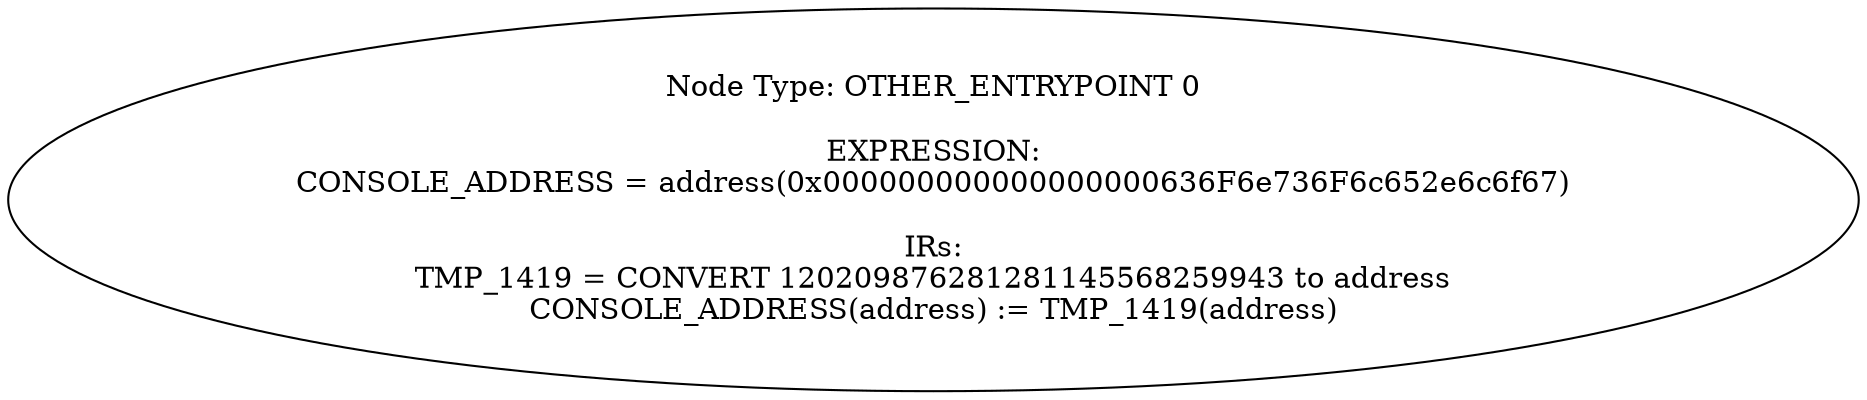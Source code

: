 digraph{
0[label="Node Type: OTHER_ENTRYPOINT 0

EXPRESSION:
CONSOLE_ADDRESS = address(0x000000000000000000636F6e736F6c652e6c6f67)

IRs:
TMP_1419 = CONVERT 120209876281281145568259943 to address
CONSOLE_ADDRESS(address) := TMP_1419(address)"];
}
